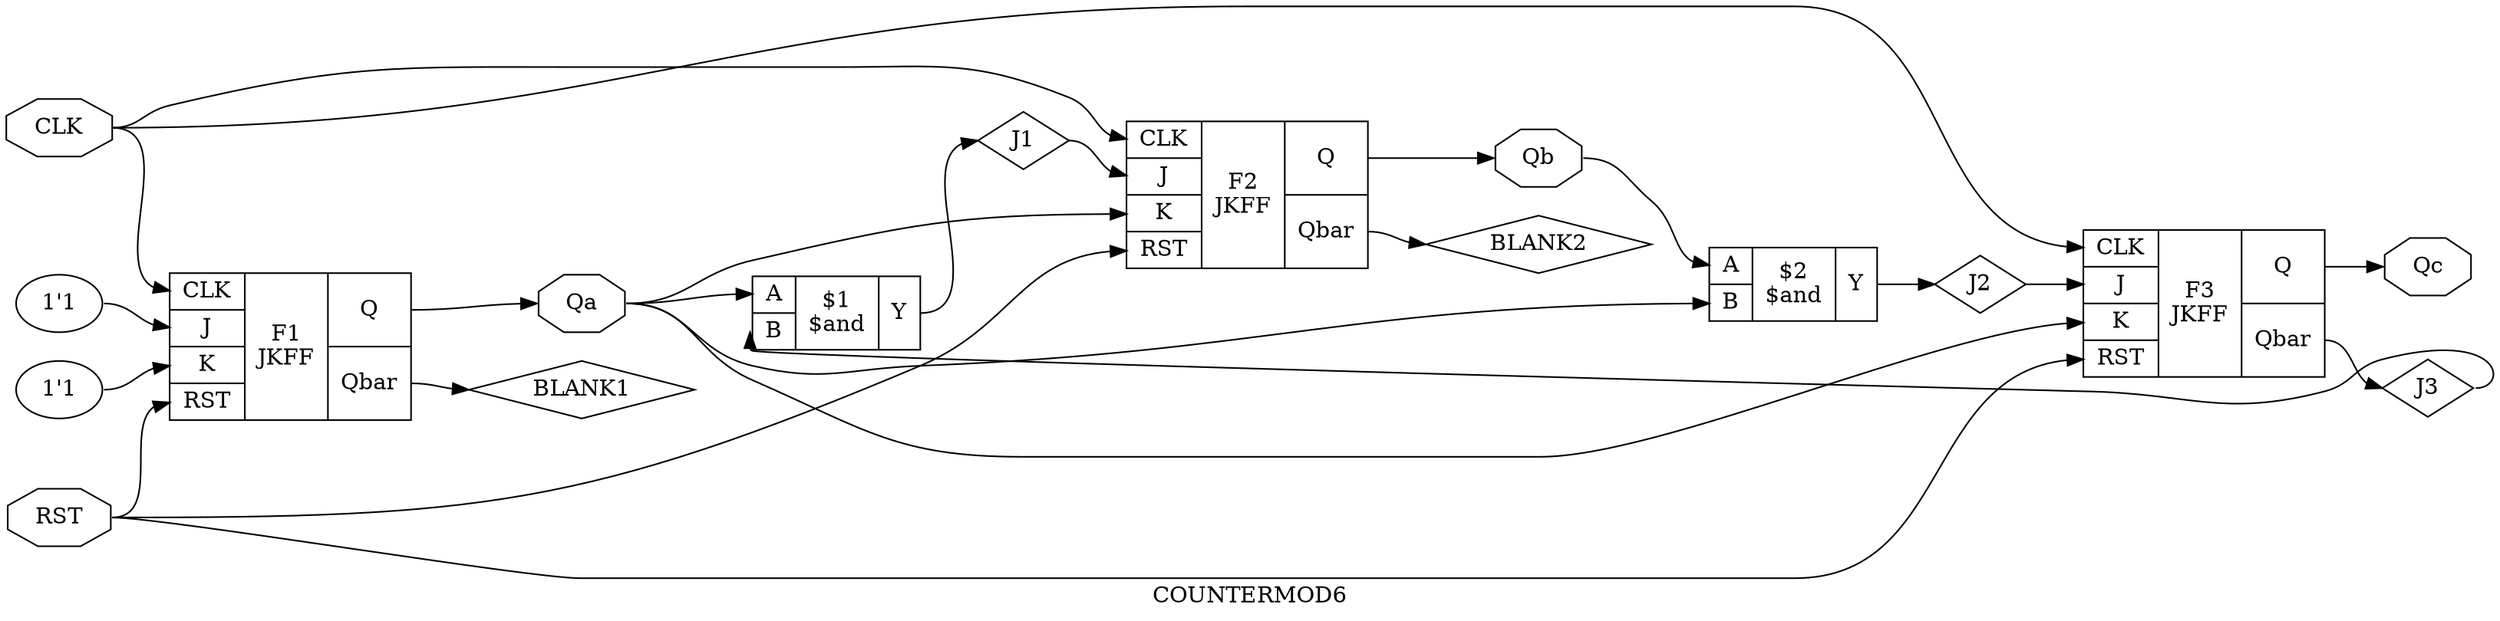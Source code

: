 digraph "COUNTERMOD6" {
label="COUNTERMOD6";
rankdir="LR";
remincross=true;
n1 [ shape=diamond, label="BLANK1", color="black", fontcolor="black" ];
n2 [ shape=diamond, label="BLANK2", color="black", fontcolor="black" ];
n3 [ shape=octagon, label="CLK", color="black", fontcolor="black" ];
n4 [ shape=diamond, label="J1", color="black", fontcolor="black" ];
n5 [ shape=diamond, label="J2", color="black", fontcolor="black" ];
n6 [ shape=diamond, label="J3", color="black", fontcolor="black" ];
n7 [ shape=octagon, label="Qa", color="black", fontcolor="black" ];
n8 [ shape=octagon, label="Qb", color="black", fontcolor="black" ];
n9 [ shape=octagon, label="Qc", color="black", fontcolor="black" ];
n10 [ shape=octagon, label="RST", color="black", fontcolor="black" ];
c14 [ shape=record, label="{{<p11> A|<p12> B}|$1\n$and|{<p13> Y}}",  ];
c15 [ shape=record, label="{{<p11> A|<p12> B}|$2\n$and|{<p13> Y}}",  ];
v0 [ label="1'1" ];
v1 [ label="1'1" ];
c20 [ shape=record, label="{{<p3> CLK|<p16> J|<p17> K|<p10> RST}|F1\nJKFF|{<p18> Q|<p19> Qbar}}",  ];
c21 [ shape=record, label="{{<p3> CLK|<p16> J|<p17> K|<p10> RST}|F2\nJKFF|{<p18> Q|<p19> Qbar}}",  ];
c22 [ shape=record, label="{{<p3> CLK|<p16> J|<p17> K|<p10> RST}|F3\nJKFF|{<p18> Q|<p19> Qbar}}",  ];
c20:p19:e -> n1:w [color="black", fontcolor="black", label=""];
n10:e -> c20:p10:w [color="black", fontcolor="black", label=""];
n10:e -> c21:p10:w [color="black", fontcolor="black", label=""];
n10:e -> c22:p10:w [color="black", fontcolor="black", label=""];
c21:p19:e -> n2:w [color="black", fontcolor="black", label=""];
n3:e -> c20:p3:w [color="black", fontcolor="black", label=""];
n3:e -> c21:p3:w [color="black", fontcolor="black", label=""];
n3:e -> c22:p3:w [color="black", fontcolor="black", label=""];
c14:p13:e -> n4:w [color="black", fontcolor="black", label=""];
n4:e -> c21:p16:w [color="black", fontcolor="black", label=""];
c15:p13:e -> n5:w [color="black", fontcolor="black", label=""];
n5:e -> c22:p16:w [color="black", fontcolor="black", label=""];
c22:p19:e -> n6:w [color="black", fontcolor="black", label=""];
n6:e -> c14:p12:w [color="black", fontcolor="black", label=""];
c20:p18:e -> n7:w [color="black", fontcolor="black", label=""];
n7:e -> c14:p11:w [color="black", fontcolor="black", label=""];
n7:e -> c15:p12:w [color="black", fontcolor="black", label=""];
n7:e -> c21:p17:w [color="black", fontcolor="black", label=""];
n7:e -> c22:p17:w [color="black", fontcolor="black", label=""];
c21:p18:e -> n8:w [color="black", fontcolor="black", label=""];
n8:e -> c15:p11:w [color="black", fontcolor="black", label=""];
c22:p18:e -> n9:w [color="black", fontcolor="black", label=""];
v0:e -> c20:p16:w [color="black", fontcolor="black", label=""];
v1:e -> c20:p17:w [color="black", fontcolor="black", label=""];
}
digraph "JKFF" {
label="JKFF";
rankdir="LR";
remincross=true;
n9 [ shape=octagon, label="CLK", color="black", fontcolor="black" ];
n10 [ shape=octagon, label="J", color="black", fontcolor="black" ];
n11 [ shape=octagon, label="K", color="black", fontcolor="black" ];
n12 [ shape=octagon, label="Q", color="black", fontcolor="black" ];
n13 [ shape=octagon, label="Qbar", color="black", fontcolor="black" ];
n14 [ shape=octagon, label="RST", color="black", fontcolor="black" ];
c18 [ shape=record, label="{{<p9> CLK|<p15> D|<p16> EN|<p17> SRST}|$27\n$sdffe|{<p12> Q}}",  ];
c19 [ shape=record, label="{{<p9> CLK|<p15> D|<p16> EN|<p17> SRST}|$31\n$sdffe|{<p12> Q}}",  ];
c22 [ shape=record, label="{{<p20> A}|$5\n$not|{<p21> Y}}",  ];
c23 [ shape=record, label="{{<p20> A}|$6\n$not|{<p21> Y}}",  ];
v0 [ label="1'x" ];
v2 [ label="2'01" ];
c26 [ shape=record, label="{{<p20> A|<p24> B|<p25> S}|$16\n$pmux|{<p21> Y}}",  ];
x1 [ shape=record, style=rounded, label="<s1> 1:0 - 2:1 |<s0> 0:0 - 0:0 ", color="black", fontcolor="black" ];
x1:e -> c26:p24:w [arrowhead=odiamond, arrowtail=odiamond, dir=both, color="black", fontcolor="black", style="setlinewidth(3)", label=""];
x3 [ shape=record, style=rounded, label="<s2> 0:0 - 2:2 |<s1> 0:0 - 1:1 |<s0> 0:0 - 0:0 ", color="black", fontcolor="black" ];
x3:e -> c26:p25:w [arrowhead=odiamond, arrowtail=odiamond, dir=both, color="black", fontcolor="black", style="setlinewidth(3)", label=""];
v5 [ label="2'11" ];
c27 [ shape=record, label="{{<p20> A|<p24> B}|$17_CMP0\n$eq|{<p21> Y}}",  ];
x4 [ shape=record, style=rounded, label="<s1> 0:0 - 1:1 |<s0> 0:0 - 0:0 ", color="black", fontcolor="black" ];
x4:e -> c27:p20:w [arrowhead=odiamond, arrowtail=odiamond, dir=both, color="black", fontcolor="black", style="setlinewidth(3)", label=""];
v7 [ label="2'10" ];
c28 [ shape=record, label="{{<p20> A|<p24> B}|$18_CMP0\n$eq|{<p21> Y}}",  ];
x6 [ shape=record, style=rounded, label="<s1> 0:0 - 1:1 |<s0> 0:0 - 0:0 ", color="black", fontcolor="black" ];
x6:e -> c28:p20:w [arrowhead=odiamond, arrowtail=odiamond, dir=both, color="black", fontcolor="black", style="setlinewidth(3)", label=""];
v9 [ label="2'01" ];
c29 [ shape=record, label="{{<p20> A|<p24> B}|$19_CMP0\n$eq|{<p21> Y}}",  ];
x8 [ shape=record, style=rounded, label="<s1> 0:0 - 1:1 |<s0> 0:0 - 0:0 ", color="black", fontcolor="black" ];
x8:e -> c29:p20:w [arrowhead=odiamond, arrowtail=odiamond, dir=both, color="black", fontcolor="black", style="setlinewidth(3)", label=""];
c30 [ shape=record, label="{{<p20> A}|$20_CMP0\n$logic_not|{<p21> Y}}",  ];
x10 [ shape=record, style=rounded, label="<s1> 0:0 - 1:1 |<s0> 0:0 - 0:0 ", color="black", fontcolor="black" ];
x10:e -> c30:p20:w [arrowhead=odiamond, arrowtail=odiamond, dir=both, color="black", fontcolor="black", style="setlinewidth(3)", label=""];
v11 [ label="1'x" ];
v13 [ label="2'10" ];
c31 [ shape=record, label="{{<p20> A|<p24> B|<p25> S}|$8\n$pmux|{<p21> Y}}",  ];
x12 [ shape=record, style=rounded, label="<s1> 1:0 - 2:1 |<s0> 0:0 - 0:0 ", color="black", fontcolor="black" ];
x12:e -> c31:p24:w [arrowhead=odiamond, arrowtail=odiamond, dir=both, color="black", fontcolor="black", style="setlinewidth(3)", label=""];
x14 [ shape=record, style=rounded, label="<s2> 0:0 - 2:2 |<s1> 0:0 - 1:1 |<s0> 0:0 - 0:0 ", color="black", fontcolor="black" ];
x14:e -> c31:p25:w [arrowhead=odiamond, arrowtail=odiamond, dir=both, color="black", fontcolor="black", style="setlinewidth(3)", label=""];
c22:p21:e -> x1:s0:w [color="black", fontcolor="black", label=""];
n10:e -> x10:s1:w [color="black", fontcolor="black", label=""];
n10:e -> x4:s1:w [color="black", fontcolor="black", label=""];
n10:e -> x6:s1:w [color="black", fontcolor="black", label=""];
n10:e -> x8:s1:w [color="black", fontcolor="black", label=""];
n11:e -> x10:s0:w [color="black", fontcolor="black", label=""];
n11:e -> x4:s0:w [color="black", fontcolor="black", label=""];
n11:e -> x6:s0:w [color="black", fontcolor="black", label=""];
n11:e -> x8:s0:w [color="black", fontcolor="black", label=""];
c19:p12:e -> n12:w [color="black", fontcolor="black", label=""];
n12:e -> c22:p20:w [color="black", fontcolor="black", label=""];
c18:p12:e -> n13:w [color="black", fontcolor="black", label=""];
n13:e -> c23:p20:w [color="black", fontcolor="black", label=""];
n14:e -> c18:p17:w [color="black", fontcolor="black", label=""];
n14:e -> c19:p17:w [color="black", fontcolor="black", label=""];
c23:p21:e -> x12:s0:w [color="black", fontcolor="black", label=""];
n3 [ shape=point ];
c28:p21:e -> n3:w [color="black", fontcolor="black", label=""];
n3:e -> x14:s1:w [color="black", fontcolor="black", label=""];
n3:e -> x3:s1:w [color="black", fontcolor="black", label=""];
n4 [ shape=point ];
c29:p21:e -> n4:w [color="black", fontcolor="black", label=""];
n4:e -> x14:s2:w [color="black", fontcolor="black", label=""];
n4:e -> x3:s2:w [color="black", fontcolor="black", label=""];
n5 [ shape=point ];
c30:p21:e -> n5:w [color="black", fontcolor="black", label=""];
n5:e -> c18:p16:w [color="black", fontcolor="black", label=""];
n5:e -> c19:p16:w [color="black", fontcolor="black", label=""];
c26:p21:e -> c19:p15:w [color="black", fontcolor="black", label=""];
n7 [ shape=point ];
c27:p21:e -> n7:w [color="black", fontcolor="black", label=""];
n7:e -> x14:s0:w [color="black", fontcolor="black", label=""];
n7:e -> x3:s0:w [color="black", fontcolor="black", label=""];
c31:p21:e -> c18:p15:w [color="black", fontcolor="black", label=""];
n9:e -> c18:p9:w [color="black", fontcolor="black", label=""];
n9:e -> c19:p9:w [color="black", fontcolor="black", label=""];
v0:e -> c26:p20:w [color="black", fontcolor="black", label=""];
v11:e -> c31:p20:w [color="black", fontcolor="black", label=""];
v13:e -> x12:s1:w [color="black", fontcolor="black", style="setlinewidth(3)", label=""];
v2:e -> x1:s1:w [color="black", fontcolor="black", style="setlinewidth(3)", label=""];
v5:e -> c27:p24:w [color="black", fontcolor="black", style="setlinewidth(3)", label=""];
v7:e -> c28:p24:w [color="black", fontcolor="black", style="setlinewidth(3)", label=""];
v9:e -> c29:p24:w [color="black", fontcolor="black", style="setlinewidth(3)", label=""];
}
